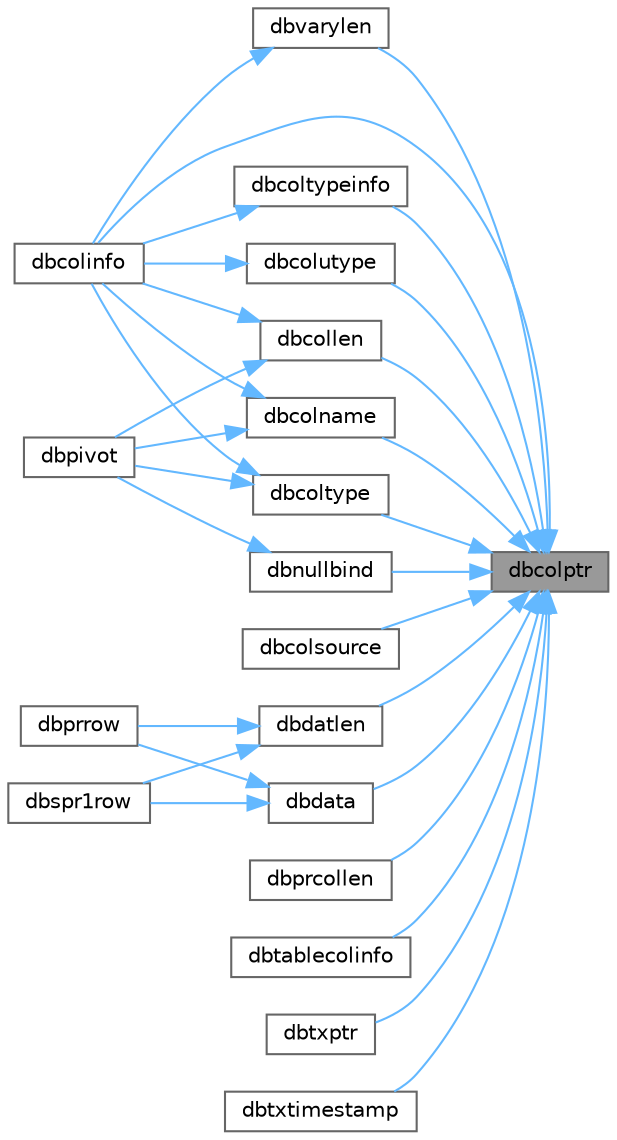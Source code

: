 digraph "dbcolptr"
{
 // LATEX_PDF_SIZE
  bgcolor="transparent";
  edge [fontname=Helvetica,fontsize=10,labelfontname=Helvetica,labelfontsize=10];
  node [fontname=Helvetica,fontsize=10,shape=box,height=0.2,width=0.4];
  rankdir="RL";
  Node1 [id="Node000001",label="dbcolptr",height=0.2,width=0.4,color="gray40", fillcolor="grey60", style="filled", fontcolor="black",tooltip="Sanity checks for column-oriented functions."];
  Node1 -> Node2 [id="edge1_Node000001_Node000002",dir="back",color="steelblue1",style="solid",tooltip=" "];
  Node2 [id="Node000002",label="dbcolinfo",height=0.2,width=0.4,color="grey40", fillcolor="white", style="filled",URL="$a00089.html#a9b73fd1afa2c3ccfca481635212d2e43",tooltip="Get a bunch of column attributes with a single call (Microsoft-compatibility feature)."];
  Node1 -> Node3 [id="edge2_Node000001_Node000003",dir="back",color="steelblue1",style="solid",tooltip=" "];
  Node3 [id="Node000003",label="dbcollen",height=0.2,width=0.4,color="grey40", fillcolor="white", style="filled",URL="$a00575.html#ga89fc5589b4bf41932324d2cfc6ad6433",tooltip="Get size of a regular result column."];
  Node3 -> Node2 [id="edge3_Node000003_Node000002",dir="back",color="steelblue1",style="solid",tooltip=" "];
  Node3 -> Node4 [id="edge4_Node000003_Node000004",dir="back",color="steelblue1",style="solid",tooltip=" "];
  Node4 [id="Node000004",label="dbpivot",height=0.2,width=0.4,color="grey40", fillcolor="white", style="filled",URL="$a00086.html#af8ada101cd189eff87b3533cbeaaa23b",tooltip="Pivot the rows, creating a new resultset."];
  Node1 -> Node5 [id="edge5_Node000001_Node000005",dir="back",color="steelblue1",style="solid",tooltip=" "];
  Node5 [id="Node000005",label="dbcolname",height=0.2,width=0.4,color="grey40", fillcolor="white", style="filled",URL="$a00575.html#ga3bcdc8f584537b8278483f2cee59f130",tooltip="Return name of a regular result column."];
  Node5 -> Node2 [id="edge6_Node000005_Node000002",dir="back",color="steelblue1",style="solid",tooltip=" "];
  Node5 -> Node4 [id="edge7_Node000005_Node000004",dir="back",color="steelblue1",style="solid",tooltip=" "];
  Node1 -> Node6 [id="edge8_Node000001_Node000006",dir="back",color="steelblue1",style="solid",tooltip=" "];
  Node6 [id="Node000006",label="dbcolsource",height=0.2,width=0.4,color="grey40", fillcolor="white", style="filled",URL="$a00575.html#ga7be8b405d5416bf0361f65dbb5942faa",tooltip="Get base database column name for a result set column."];
  Node1 -> Node7 [id="edge9_Node000001_Node000007",dir="back",color="steelblue1",style="solid",tooltip=" "];
  Node7 [id="Node000007",label="dbcoltype",height=0.2,width=0.4,color="grey40", fillcolor="white", style="filled",URL="$a00575.html#ga636e6f1b64743f3cf22158a56eef371f",tooltip="Get the datatype of a regular result set column."];
  Node7 -> Node2 [id="edge10_Node000007_Node000002",dir="back",color="steelblue1",style="solid",tooltip=" "];
  Node7 -> Node4 [id="edge11_Node000007_Node000004",dir="back",color="steelblue1",style="solid",tooltip=" "];
  Node1 -> Node8 [id="edge12_Node000001_Node000008",dir="back",color="steelblue1",style="solid",tooltip=" "];
  Node8 [id="Node000008",label="dbcoltypeinfo",height=0.2,width=0.4,color="grey40", fillcolor="white", style="filled",URL="$a00575.html#ga0b5ca7723f370dac9fe1f6db35e331a0",tooltip="Get precision and scale information for a regular result column."];
  Node8 -> Node2 [id="edge13_Node000008_Node000002",dir="back",color="steelblue1",style="solid",tooltip=" "];
  Node1 -> Node9 [id="edge14_Node000001_Node000009",dir="back",color="steelblue1",style="solid",tooltip=" "];
  Node9 [id="Node000009",label="dbcolutype",height=0.2,width=0.4,color="grey40", fillcolor="white", style="filled",URL="$a00575.html#gab33d2f4fd44f50e55b6c71902db4fdae",tooltip="Get user-defined datatype of a regular result column."];
  Node9 -> Node2 [id="edge15_Node000009_Node000002",dir="back",color="steelblue1",style="solid",tooltip=" "];
  Node1 -> Node10 [id="edge16_Node000001_Node000010",dir="back",color="steelblue1",style="solid",tooltip=" "];
  Node10 [id="Node000010",label="dbdata",height=0.2,width=0.4,color="grey40", fillcolor="white", style="filled",URL="$a00575.html#ga1137a30014c6ebb6d6e9836581a09cff",tooltip="Get address of data in a regular result column."];
  Node10 -> Node11 [id="edge17_Node000010_Node000011",dir="back",color="steelblue1",style="solid",tooltip=" "];
  Node11 [id="Node000011",label="dbprrow",height=0.2,width=0.4,color="grey40", fillcolor="white", style="filled",URL="$a00575.html#gaa30be3414a97aac6139af2e928db91ca",tooltip="Print a result set to stdout."];
  Node10 -> Node12 [id="edge18_Node000010_Node000012",dir="back",color="steelblue1",style="solid",tooltip=" "];
  Node12 [id="Node000012",label="dbspr1row",height=0.2,width=0.4,color="grey40", fillcolor="white", style="filled",URL="$a00575.html#gaf641c8e3d34607ca8b7ac2afed3e6d67",tooltip="Print a regular result row to a buffer."];
  Node1 -> Node13 [id="edge19_Node000001_Node000013",dir="back",color="steelblue1",style="solid",tooltip=" "];
  Node13 [id="Node000013",label="dbdatlen",height=0.2,width=0.4,color="grey40", fillcolor="white", style="filled",URL="$a00575.html#gae666d141533126babb0235af21bdca0f",tooltip="Get size of current row's data in a regular result column."];
  Node13 -> Node11 [id="edge20_Node000013_Node000011",dir="back",color="steelblue1",style="solid",tooltip=" "];
  Node13 -> Node12 [id="edge21_Node000013_Node000012",dir="back",color="steelblue1",style="solid",tooltip=" "];
  Node1 -> Node14 [id="edge22_Node000001_Node000014",dir="back",color="steelblue1",style="solid",tooltip=" "];
  Node14 [id="Node000014",label="dbnullbind",height=0.2,width=0.4,color="grey40", fillcolor="white", style="filled",URL="$a00575.html#ga85dcc40c3615f94be96b09b2ec043533",tooltip="Tie a null-indicator to a regular result column."];
  Node14 -> Node4 [id="edge23_Node000014_Node000004",dir="back",color="steelblue1",style="solid",tooltip=" "];
  Node1 -> Node15 [id="edge24_Node000001_Node000015",dir="back",color="steelblue1",style="solid",tooltip=" "];
  Node15 [id="Node000015",label="dbprcollen",height=0.2,width=0.4,color="grey40", fillcolor="white", style="filled",URL="$a00575.html#gac0cb0584f6500d61a2ac95a891da73eb",tooltip="Get size of a result column needed to print column."];
  Node1 -> Node16 [id="edge25_Node000001_Node000016",dir="back",color="steelblue1",style="solid",tooltip=" "];
  Node16 [id="Node000016",label="dbtablecolinfo",height=0.2,width=0.4,color="grey40", fillcolor="white", style="filled",URL="$a00575.html#ga9804fc70ae6ed35c92cd75d410dad570",tooltip="describe table column attributes with a single call (Freetds-only API function modelled on dbcolinfo)"];
  Node1 -> Node17 [id="edge26_Node000001_Node000017",dir="back",color="steelblue1",style="solid",tooltip=" "];
  Node17 [id="Node000017",label="dbtxptr",height=0.2,width=0.4,color="grey40", fillcolor="white", style="filled",URL="$a00575.html#gadbda59e71ba33aae755c41c14c988976",tooltip="Get text pointer for a column in the current row."];
  Node1 -> Node18 [id="edge27_Node000001_Node000018",dir="back",color="steelblue1",style="solid",tooltip=" "];
  Node18 [id="Node000018",label="dbtxtimestamp",height=0.2,width=0.4,color="grey40", fillcolor="white", style="filled",URL="$a00575.html#ga24edbab5017b2a14c46b2cea8cc015d4",tooltip="Get text timestamp for a column in the current row."];
  Node1 -> Node19 [id="edge28_Node000001_Node000019",dir="back",color="steelblue1",style="solid",tooltip=" "];
  Node19 [id="Node000019",label="dbvarylen",height=0.2,width=0.4,color="grey40", fillcolor="white", style="filled",URL="$a00575.html#ga57c856964a9a0b4cc43f5192647c51e7",tooltip="Determine whether a column can vary in size."];
  Node19 -> Node2 [id="edge29_Node000019_Node000002",dir="back",color="steelblue1",style="solid",tooltip=" "];
}

